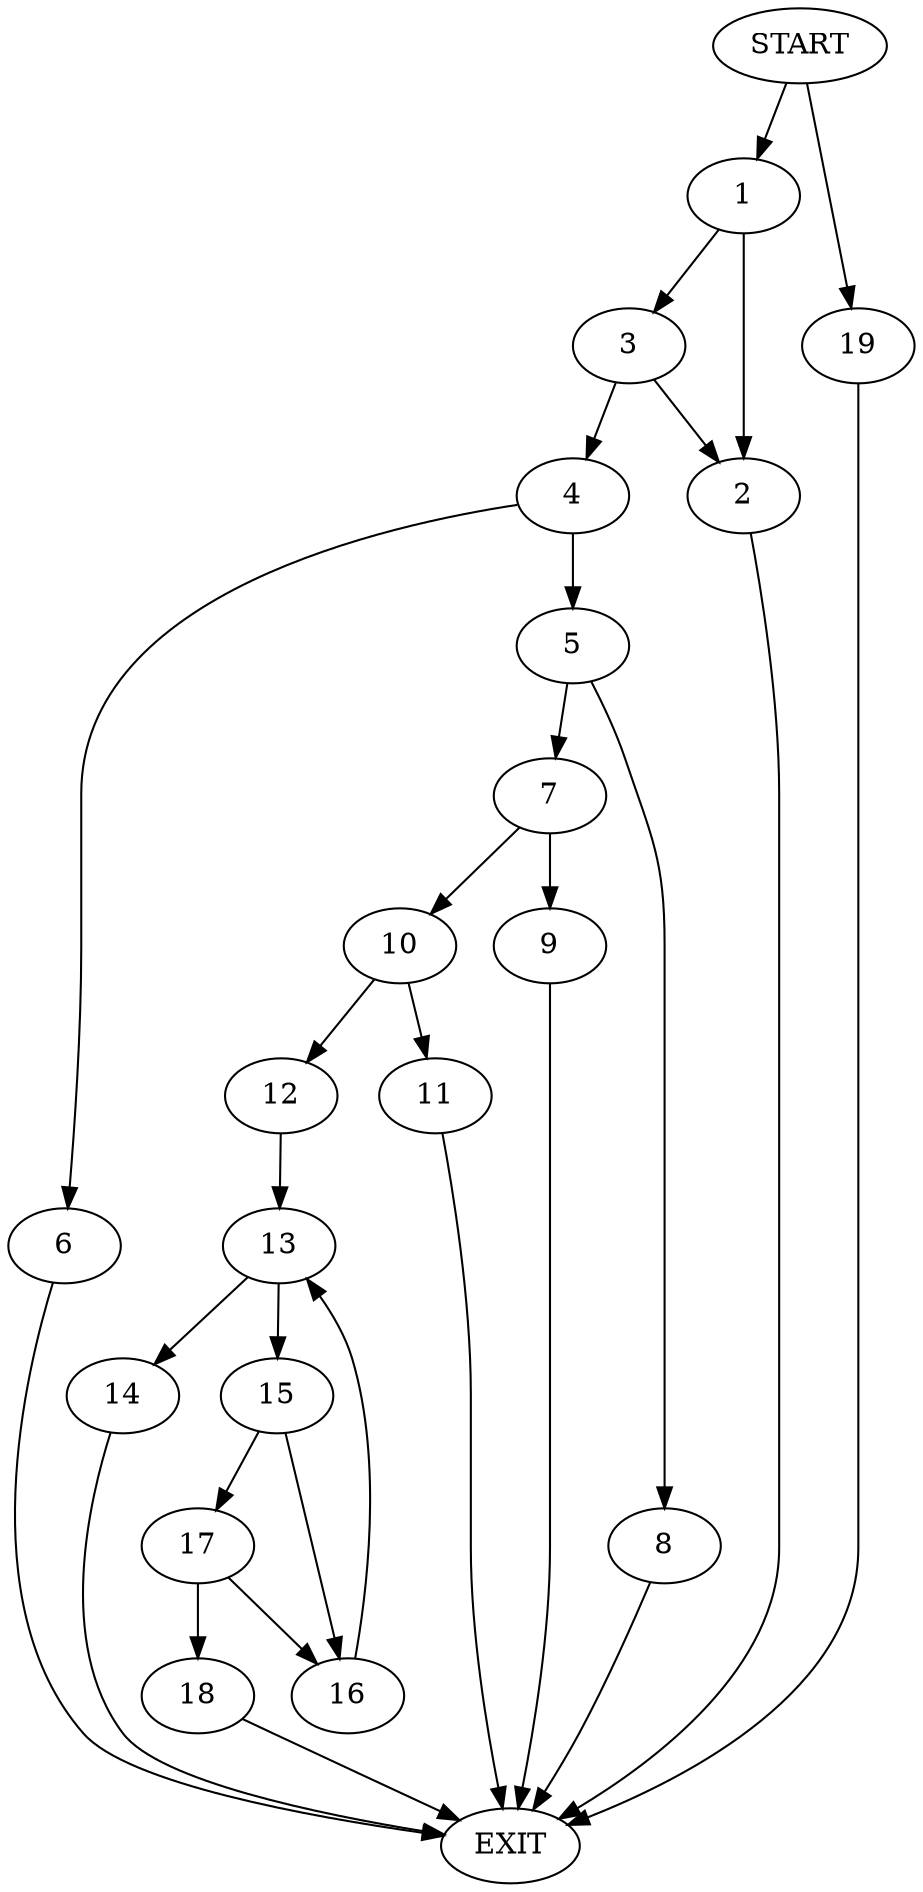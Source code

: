digraph {
0 [label="START"]
20 [label="EXIT"]
0 -> 1
1 -> 2
1 -> 3
3 -> 2
3 -> 4
2 -> 20
4 -> 5
4 -> 6
5 -> 7
5 -> 8
6 -> 20
7 -> 9
7 -> 10
8 -> 20
9 -> 20
10 -> 11
10 -> 12
11 -> 20
12 -> 13
13 -> 14
13 -> 15
14 -> 20
15 -> 16
15 -> 17
16 -> 13
17 -> 18
17 -> 16
18 -> 20
0 -> 19
19 -> 20
}
